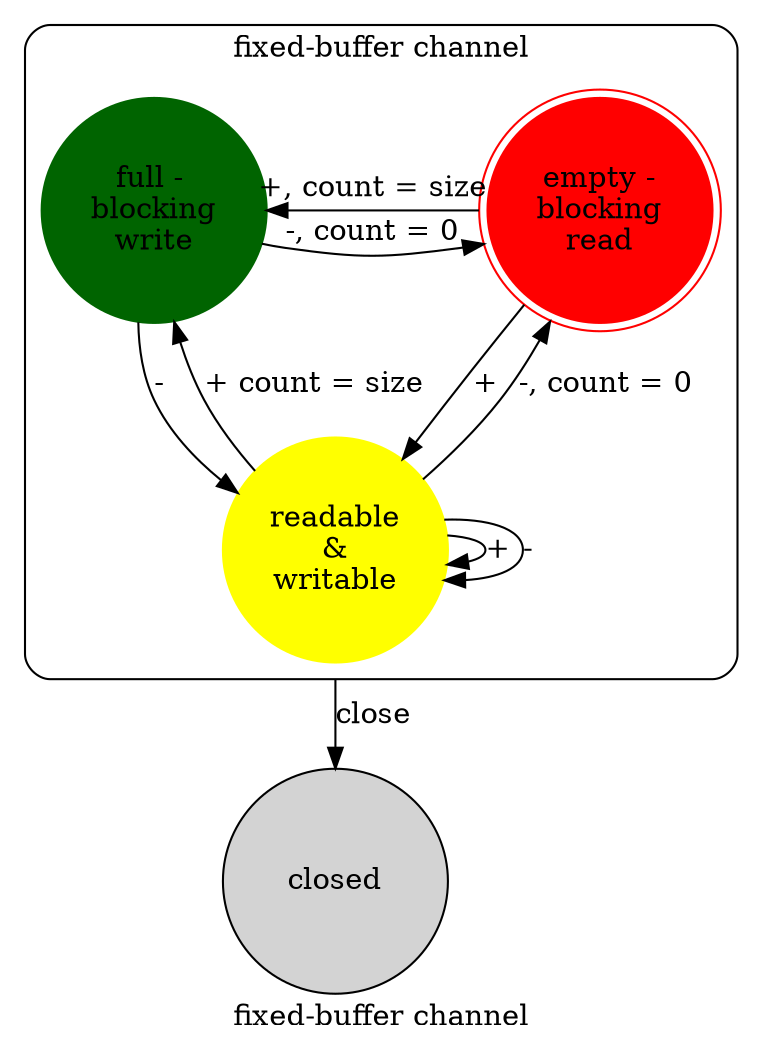 digraph {
	label = "fixed-buffer channel"
	compound = true
	node [shape = circle width = "1.5" style = filled]
	
	subgraph cluster_open {
		style="rounded"
		{
			rank = same
			empty [
				   color = red
				   shape = doublecircle
				   label="empty -\nblocking\nread"]
			full [
				  color = darkgreen
				  label="full - \nblocking\nwrite"]
		}
		readable_writable [color = yellow label = "readable\n&\nwritable"]
	
		empty -> full [label = "+, count = size"]
		empty -> readable_writable [label = "+"]
		full -> empty [label = "-, count = 0"]
		full -> readable_writable [label = "-"]
		readable_writable -> empty [label = "-, count = 0"]
		readable_writable -> full [label = "+ count = size"]
		readable_writable -> readable_writable [label = "+"]
		readable_writable -> readable_writable [label = "-"]
	}
	
	closed
	readable_writable -> closed [label="close" ltail="cluster_open"]
}
